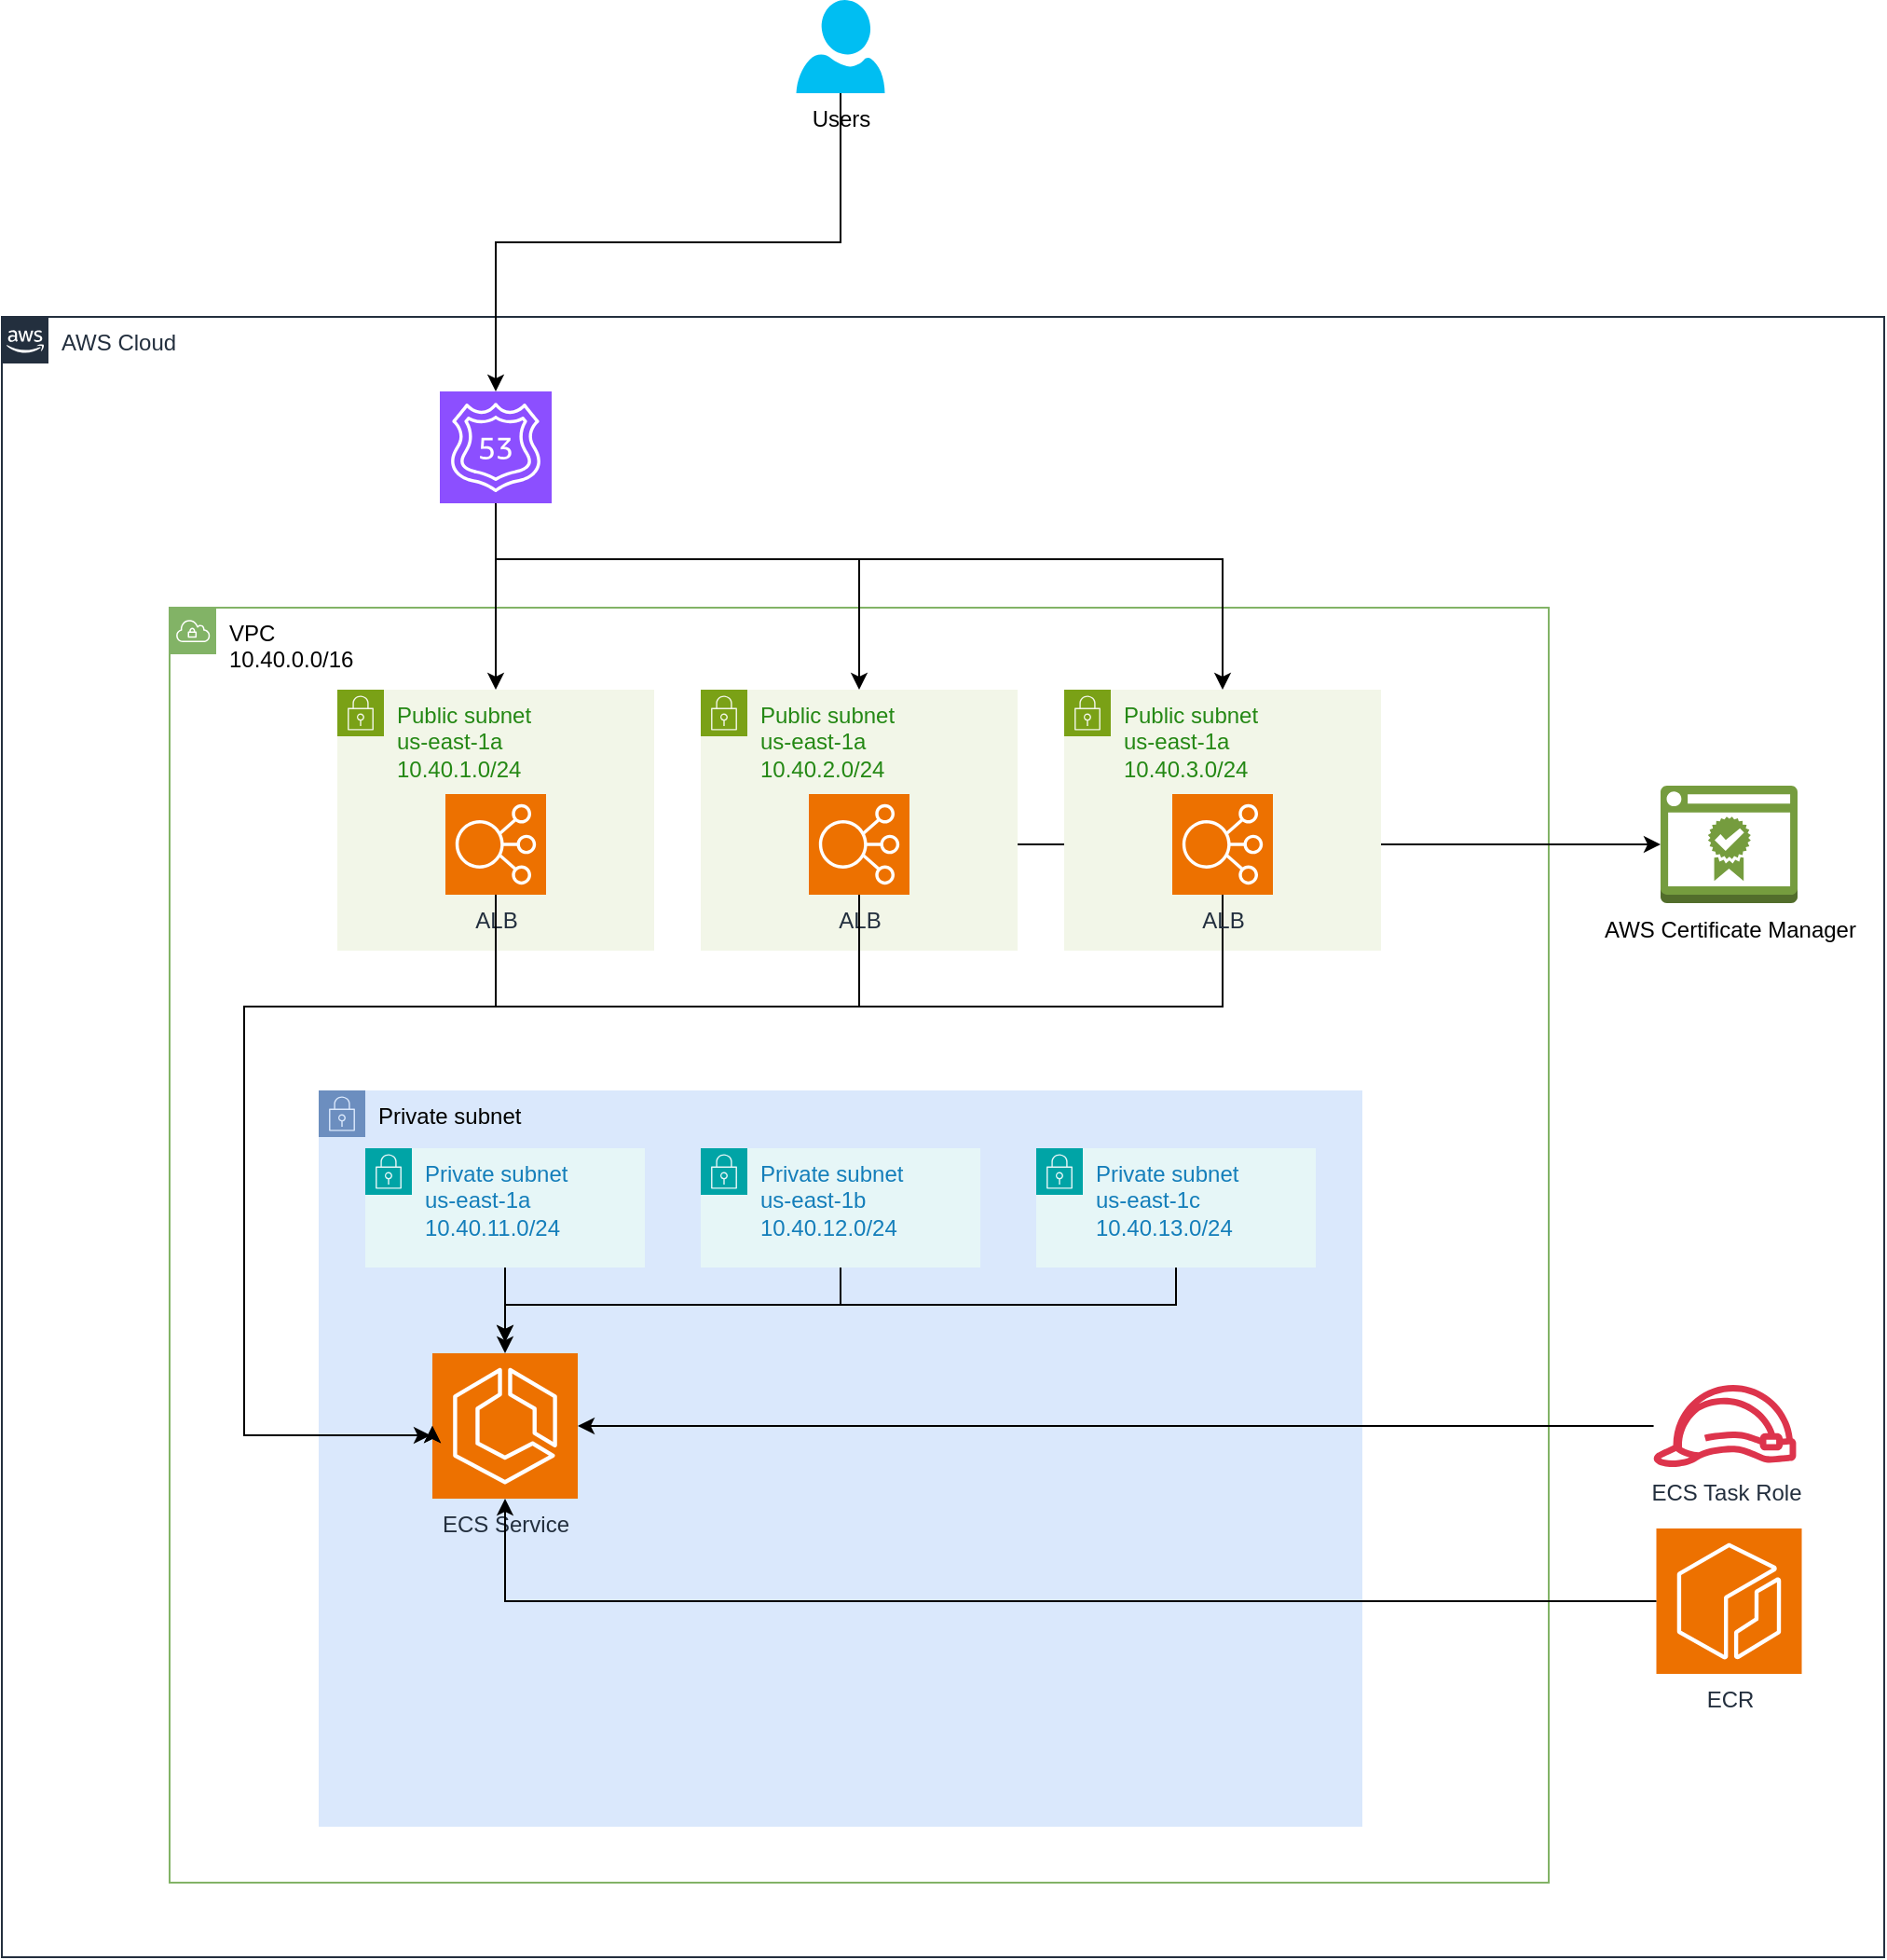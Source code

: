 <mxfile version="22.1.3" type="device">
  <diagram id="Ht1M8jgEwFfnCIfOTk4-" name="Page-1">
    <mxGraphModel dx="2476" dy="1535" grid="1" gridSize="10" guides="1" tooltips="1" connect="1" arrows="1" fold="1" page="1" pageScale="1" pageWidth="1169" pageHeight="827" math="0" shadow="0">
      <root>
        <mxCell id="0" />
        <mxCell id="1" parent="0" />
        <mxCell id="KcDJA7uxCQiKOzPVb4Je-4" value="VPC&lt;br&gt;10.40.0.0/16" style="sketch=0;outlineConnect=0;html=1;whiteSpace=wrap;fontSize=12;fontStyle=0;shape=mxgraph.aws4.group;grIcon=mxgraph.aws4.group_vpc;strokeColor=#82b366;fillColor=none;verticalAlign=top;align=left;spacingLeft=30;dashed=0;" vertex="1" parent="1">
          <mxGeometry x="70" y="166" width="740" height="684" as="geometry" />
        </mxCell>
        <mxCell id="KcDJA7uxCQiKOzPVb4Je-17" value="Private subnet" style="points=[[0,0],[0.25,0],[0.5,0],[0.75,0],[1,0],[1,0.25],[1,0.5],[1,0.75],[1,1],[0.75,1],[0.5,1],[0.25,1],[0,1],[0,0.75],[0,0.5],[0,0.25]];outlineConnect=0;html=1;whiteSpace=wrap;fontSize=12;fontStyle=0;container=1;pointerEvents=0;collapsible=0;recursiveResize=0;shape=mxgraph.aws4.group;grIcon=mxgraph.aws4.group_security_group;grStroke=0;strokeColor=#6c8ebf;fillColor=#dae8fc;verticalAlign=top;align=left;spacingLeft=30;dashed=0;" vertex="1" parent="1">
          <mxGeometry x="150" y="425" width="560" height="395" as="geometry" />
        </mxCell>
        <mxCell id="UEzPUAAOIrF-is8g5C7q-74" value="AWS Cloud" style="points=[[0,0],[0.25,0],[0.5,0],[0.75,0],[1,0],[1,0.25],[1,0.5],[1,0.75],[1,1],[0.75,1],[0.5,1],[0.25,1],[0,1],[0,0.75],[0,0.5],[0,0.25]];outlineConnect=0;gradientColor=none;html=1;whiteSpace=wrap;fontSize=12;fontStyle=0;shape=mxgraph.aws4.group;grIcon=mxgraph.aws4.group_aws_cloud_alt;strokeColor=#232F3E;fillColor=none;verticalAlign=top;align=left;spacingLeft=30;fontColor=#232F3E;dashed=0;labelBackgroundColor=#ffffff;container=0;pointerEvents=0;collapsible=0;recursiveResize=0;" parent="1" vertex="1">
          <mxGeometry x="-20" y="10" width="1010" height="880" as="geometry" />
        </mxCell>
        <mxCell id="KcDJA7uxCQiKOzPVb4Je-12" value="Users&lt;br&gt;" style="verticalLabelPosition=bottom;html=1;verticalAlign=top;align=center;strokeColor=none;fillColor=#00BEF2;shape=mxgraph.azure.user;" vertex="1" parent="1">
          <mxGeometry x="406.25" y="-160" width="47.5" height="50" as="geometry" />
        </mxCell>
        <mxCell id="KcDJA7uxCQiKOzPVb4Je-6" value="Public subnet&lt;br&gt;us-east-1a&lt;br&gt;10.40.1.0/24" style="points=[[0,0],[0.25,0],[0.5,0],[0.75,0],[1,0],[1,0.25],[1,0.5],[1,0.75],[1,1],[0.75,1],[0.5,1],[0.25,1],[0,1],[0,0.75],[0,0.5],[0,0.25]];outlineConnect=0;gradientColor=none;html=1;whiteSpace=wrap;fontSize=12;fontStyle=0;container=1;pointerEvents=0;collapsible=0;recursiveResize=0;shape=mxgraph.aws4.group;grIcon=mxgraph.aws4.group_security_group;grStroke=0;strokeColor=#7AA116;fillColor=#F2F6E8;verticalAlign=top;align=left;spacingLeft=30;fontColor=#248814;dashed=0;" vertex="1" parent="1">
          <mxGeometry x="160" y="210" width="170" height="140" as="geometry" />
        </mxCell>
        <mxCell id="KcDJA7uxCQiKOzPVb4Je-11" value="ALB" style="sketch=0;points=[[0,0,0],[0.25,0,0],[0.5,0,0],[0.75,0,0],[1,0,0],[0,1,0],[0.25,1,0],[0.5,1,0],[0.75,1,0],[1,1,0],[0,0.25,0],[0,0.5,0],[0,0.75,0],[1,0.25,0],[1,0.5,0],[1,0.75,0]];outlineConnect=0;fontColor=#232F3E;fillColor=#ED7100;strokeColor=#ffffff;dashed=0;verticalLabelPosition=bottom;verticalAlign=top;align=center;html=1;fontSize=12;fontStyle=0;aspect=fixed;shape=mxgraph.aws4.resourceIcon;resIcon=mxgraph.aws4.elastic_load_balancing;" vertex="1" parent="KcDJA7uxCQiKOzPVb4Je-6">
          <mxGeometry x="58" y="56" width="54" height="54" as="geometry" />
        </mxCell>
        <mxCell id="KcDJA7uxCQiKOzPVb4Je-7" value="Private subnet&lt;br&gt;us-east-1a&lt;br&gt;10.40.11.0/24&#x9;" style="points=[[0,0],[0.25,0],[0.5,0],[0.75,0],[1,0],[1,0.25],[1,0.5],[1,0.75],[1,1],[0.75,1],[0.5,1],[0.25,1],[0,1],[0,0.75],[0,0.5],[0,0.25]];outlineConnect=0;gradientColor=none;html=1;whiteSpace=wrap;fontSize=12;fontStyle=0;container=1;pointerEvents=0;collapsible=0;recursiveResize=0;shape=mxgraph.aws4.group;grIcon=mxgraph.aws4.group_security_group;grStroke=0;strokeColor=#00A4A6;fillColor=#E6F6F7;verticalAlign=top;align=left;spacingLeft=30;fontColor=#147EBA;dashed=0;" vertex="1" parent="1">
          <mxGeometry x="175" y="456" width="150" height="64" as="geometry" />
        </mxCell>
        <mxCell id="KcDJA7uxCQiKOzPVb4Je-28" style="edgeStyle=orthogonalEdgeStyle;rounded=0;orthogonalLoop=1;jettySize=auto;html=1;" edge="1" parent="1" source="KcDJA7uxCQiKOzPVb4Je-8">
          <mxGeometry relative="1" as="geometry">
            <mxPoint x="250" y="560" as="targetPoint" />
            <Array as="points">
              <mxPoint x="430" y="540" />
              <mxPoint x="250" y="540" />
            </Array>
          </mxGeometry>
        </mxCell>
        <mxCell id="KcDJA7uxCQiKOzPVb4Je-8" value="Private subnet&lt;br&gt;us-east-1b&lt;br&gt;10.40.12.0/24" style="points=[[0,0],[0.25,0],[0.5,0],[0.75,0],[1,0],[1,0.25],[1,0.5],[1,0.75],[1,1],[0.75,1],[0.5,1],[0.25,1],[0,1],[0,0.75],[0,0.5],[0,0.25]];outlineConnect=0;gradientColor=none;html=1;whiteSpace=wrap;fontSize=12;fontStyle=0;container=1;pointerEvents=0;collapsible=0;recursiveResize=0;shape=mxgraph.aws4.group;grIcon=mxgraph.aws4.group_security_group;grStroke=0;strokeColor=#00A4A6;fillColor=#E6F6F7;verticalAlign=top;align=left;spacingLeft=30;fontColor=#147EBA;dashed=0;" vertex="1" parent="1">
          <mxGeometry x="355" y="456" width="150" height="64" as="geometry" />
        </mxCell>
        <mxCell id="KcDJA7uxCQiKOzPVb4Je-29" style="edgeStyle=orthogonalEdgeStyle;rounded=0;orthogonalLoop=1;jettySize=auto;html=1;" edge="1" parent="1" source="KcDJA7uxCQiKOzPVb4Je-10">
          <mxGeometry relative="1" as="geometry">
            <mxPoint x="250" y="560" as="targetPoint" />
            <Array as="points">
              <mxPoint x="610" y="540" />
              <mxPoint x="250" y="540" />
            </Array>
          </mxGeometry>
        </mxCell>
        <mxCell id="KcDJA7uxCQiKOzPVb4Je-10" value="Private subnet&lt;br&gt;us-east-1c&lt;br&gt;10.40.13.0/24" style="points=[[0,0],[0.25,0],[0.5,0],[0.75,0],[1,0],[1,0.25],[1,0.5],[1,0.75],[1,1],[0.75,1],[0.5,1],[0.25,1],[0,1],[0,0.75],[0,0.5],[0,0.25]];outlineConnect=0;gradientColor=none;html=1;whiteSpace=wrap;fontSize=12;fontStyle=0;container=1;pointerEvents=0;collapsible=0;recursiveResize=0;shape=mxgraph.aws4.group;grIcon=mxgraph.aws4.group_security_group;grStroke=0;strokeColor=#00A4A6;fillColor=#E6F6F7;verticalAlign=top;align=left;spacingLeft=30;fontColor=#147EBA;dashed=0;" vertex="1" parent="1">
          <mxGeometry x="535" y="456" width="150" height="64" as="geometry" />
        </mxCell>
        <mxCell id="KcDJA7uxCQiKOzPVb4Je-16" style="edgeStyle=orthogonalEdgeStyle;rounded=0;orthogonalLoop=1;jettySize=auto;html=1;entryX=0.5;entryY=0;entryDx=0;entryDy=0;" edge="1" parent="1" source="KcDJA7uxCQiKOzPVb4Je-14" target="KcDJA7uxCQiKOzPVb4Je-6">
          <mxGeometry relative="1" as="geometry" />
        </mxCell>
        <mxCell id="KcDJA7uxCQiKOzPVb4Je-36" style="edgeStyle=orthogonalEdgeStyle;rounded=0;orthogonalLoop=1;jettySize=auto;html=1;" edge="1" parent="1" source="KcDJA7uxCQiKOzPVb4Je-14" target="KcDJA7uxCQiKOzPVb4Je-30">
          <mxGeometry relative="1" as="geometry">
            <Array as="points">
              <mxPoint x="245" y="140" />
              <mxPoint x="440" y="140" />
            </Array>
          </mxGeometry>
        </mxCell>
        <mxCell id="KcDJA7uxCQiKOzPVb4Je-37" style="edgeStyle=orthogonalEdgeStyle;rounded=0;orthogonalLoop=1;jettySize=auto;html=1;" edge="1" parent="1" source="KcDJA7uxCQiKOzPVb4Je-14" target="KcDJA7uxCQiKOzPVb4Je-34">
          <mxGeometry relative="1" as="geometry">
            <Array as="points">
              <mxPoint x="245" y="140" />
              <mxPoint x="635" y="140" />
            </Array>
          </mxGeometry>
        </mxCell>
        <mxCell id="KcDJA7uxCQiKOzPVb4Je-14" value="" style="sketch=0;points=[[0,0,0],[0.25,0,0],[0.5,0,0],[0.75,0,0],[1,0,0],[0,1,0],[0.25,1,0],[0.5,1,0],[0.75,1,0],[1,1,0],[0,0.25,0],[0,0.5,0],[0,0.75,0],[1,0.25,0],[1,0.5,0],[1,0.75,0]];outlineConnect=0;fontColor=#232F3E;fillColor=#8C4FFF;strokeColor=#ffffff;dashed=0;verticalLabelPosition=bottom;verticalAlign=top;align=center;html=1;fontSize=12;fontStyle=0;aspect=fixed;shape=mxgraph.aws4.resourceIcon;resIcon=mxgraph.aws4.route_53;" vertex="1" parent="1">
          <mxGeometry x="215" y="50" width="60" height="60" as="geometry" />
        </mxCell>
        <mxCell id="KcDJA7uxCQiKOzPVb4Je-15" style="edgeStyle=orthogonalEdgeStyle;rounded=0;orthogonalLoop=1;jettySize=auto;html=1;entryX=0.5;entryY=0;entryDx=0;entryDy=0;entryPerimeter=0;exitX=0.5;exitY=1;exitDx=0;exitDy=0;exitPerimeter=0;" edge="1" parent="1" source="KcDJA7uxCQiKOzPVb4Je-12" target="KcDJA7uxCQiKOzPVb4Je-14">
          <mxGeometry relative="1" as="geometry" />
        </mxCell>
        <mxCell id="KcDJA7uxCQiKOzPVb4Je-18" value="ECS Service" style="sketch=0;points=[[0,0,0],[0.25,0,0],[0.5,0,0],[0.75,0,0],[1,0,0],[0,1,0],[0.25,1,0],[0.5,1,0],[0.75,1,0],[1,1,0],[0,0.25,0],[0,0.5,0],[0,0.75,0],[1,0.25,0],[1,0.5,0],[1,0.75,0]];outlineConnect=0;fontColor=#232F3E;fillColor=#ED7100;strokeColor=#ffffff;dashed=0;verticalLabelPosition=bottom;verticalAlign=top;align=center;html=1;fontSize=12;fontStyle=0;aspect=fixed;shape=mxgraph.aws4.resourceIcon;resIcon=mxgraph.aws4.ecs;" vertex="1" parent="1">
          <mxGeometry x="211" y="566" width="78" height="78" as="geometry" />
        </mxCell>
        <mxCell id="KcDJA7uxCQiKOzPVb4Je-19" value="ECR" style="sketch=0;points=[[0,0,0],[0.25,0,0],[0.5,0,0],[0.75,0,0],[1,0,0],[0,1,0],[0.25,1,0],[0.5,1,0],[0.75,1,0],[1,1,0],[0,0.25,0],[0,0.5,0],[0,0.75,0],[1,0.25,0],[1,0.5,0],[1,0.75,0]];outlineConnect=0;fontColor=#232F3E;fillColor=#ED7100;strokeColor=#ffffff;dashed=0;verticalLabelPosition=bottom;verticalAlign=top;align=center;html=1;fontSize=12;fontStyle=0;aspect=fixed;shape=mxgraph.aws4.resourceIcon;resIcon=mxgraph.aws4.ecr;" vertex="1" parent="1">
          <mxGeometry x="867.75" y="660" width="78" height="78" as="geometry" />
        </mxCell>
        <mxCell id="KcDJA7uxCQiKOzPVb4Je-21" style="edgeStyle=orthogonalEdgeStyle;rounded=0;orthogonalLoop=1;jettySize=auto;html=1;" edge="1" parent="1" source="KcDJA7uxCQiKOzPVb4Je-20" target="KcDJA7uxCQiKOzPVb4Je-18">
          <mxGeometry relative="1" as="geometry" />
        </mxCell>
        <mxCell id="KcDJA7uxCQiKOzPVb4Je-20" value="ECS Task Role" style="sketch=0;outlineConnect=0;fontColor=#232F3E;gradientColor=none;fillColor=#DD344C;strokeColor=none;dashed=0;verticalLabelPosition=bottom;verticalAlign=top;align=center;html=1;fontSize=12;fontStyle=0;aspect=fixed;pointerEvents=1;shape=mxgraph.aws4.role;" vertex="1" parent="1">
          <mxGeometry x="865.5" y="583" width="78" height="44" as="geometry" />
        </mxCell>
        <mxCell id="KcDJA7uxCQiKOzPVb4Je-22" style="edgeStyle=orthogonalEdgeStyle;rounded=0;orthogonalLoop=1;jettySize=auto;html=1;entryX=0;entryY=0.5;entryDx=0;entryDy=0;entryPerimeter=0;exitX=0.5;exitY=1;exitDx=0;exitDy=0;exitPerimeter=0;" edge="1" parent="1" source="KcDJA7uxCQiKOzPVb4Je-11" target="KcDJA7uxCQiKOzPVb4Je-18">
          <mxGeometry relative="1" as="geometry">
            <Array as="points">
              <mxPoint x="245" y="380" />
              <mxPoint x="110" y="380" />
              <mxPoint x="110" y="610" />
              <mxPoint x="211" y="610" />
            </Array>
          </mxGeometry>
        </mxCell>
        <mxCell id="KcDJA7uxCQiKOzPVb4Je-24" style="edgeStyle=orthogonalEdgeStyle;rounded=0;orthogonalLoop=1;jettySize=auto;html=1;entryX=0.5;entryY=1;entryDx=0;entryDy=0;entryPerimeter=0;" edge="1" parent="1" source="KcDJA7uxCQiKOzPVb4Je-19" target="KcDJA7uxCQiKOzPVb4Je-18">
          <mxGeometry relative="1" as="geometry" />
        </mxCell>
        <mxCell id="KcDJA7uxCQiKOzPVb4Je-25" value="AWS Certificate Manager" style="outlineConnect=0;dashed=0;verticalLabelPosition=bottom;verticalAlign=top;align=center;html=1;shape=mxgraph.aws3.certificate_manager_2;fillColor=#759C3E;gradientColor=none;" vertex="1" parent="1">
          <mxGeometry x="870" y="261.5" width="73.5" height="63" as="geometry" />
        </mxCell>
        <mxCell id="KcDJA7uxCQiKOzPVb4Je-26" style="edgeStyle=orthogonalEdgeStyle;rounded=0;orthogonalLoop=1;jettySize=auto;html=1;entryX=0;entryY=0.5;entryDx=0;entryDy=0;entryPerimeter=0;" edge="1" parent="1" source="KcDJA7uxCQiKOzPVb4Je-31" target="KcDJA7uxCQiKOzPVb4Je-25">
          <mxGeometry relative="1" as="geometry" />
        </mxCell>
        <mxCell id="KcDJA7uxCQiKOzPVb4Je-27" style="edgeStyle=orthogonalEdgeStyle;rounded=0;orthogonalLoop=1;jettySize=auto;html=1;entryX=0.5;entryY=0;entryDx=0;entryDy=0;entryPerimeter=0;" edge="1" parent="1" source="KcDJA7uxCQiKOzPVb4Je-7" target="KcDJA7uxCQiKOzPVb4Je-18">
          <mxGeometry relative="1" as="geometry" />
        </mxCell>
        <mxCell id="KcDJA7uxCQiKOzPVb4Je-30" value="Public subnet&lt;br&gt;us-east-1a&lt;br&gt;10.40.2.0/24" style="points=[[0,0],[0.25,0],[0.5,0],[0.75,0],[1,0],[1,0.25],[1,0.5],[1,0.75],[1,1],[0.75,1],[0.5,1],[0.25,1],[0,1],[0,0.75],[0,0.5],[0,0.25]];outlineConnect=0;gradientColor=none;html=1;whiteSpace=wrap;fontSize=12;fontStyle=0;container=1;pointerEvents=0;collapsible=0;recursiveResize=0;shape=mxgraph.aws4.group;grIcon=mxgraph.aws4.group_security_group;grStroke=0;strokeColor=#7AA116;fillColor=#F2F6E8;verticalAlign=top;align=left;spacingLeft=30;fontColor=#248814;dashed=0;" vertex="1" parent="1">
          <mxGeometry x="355" y="210" width="170" height="140" as="geometry" />
        </mxCell>
        <mxCell id="KcDJA7uxCQiKOzPVb4Je-31" value="ALB" style="sketch=0;points=[[0,0,0],[0.25,0,0],[0.5,0,0],[0.75,0,0],[1,0,0],[0,1,0],[0.25,1,0],[0.5,1,0],[0.75,1,0],[1,1,0],[0,0.25,0],[0,0.5,0],[0,0.75,0],[1,0.25,0],[1,0.5,0],[1,0.75,0]];outlineConnect=0;fontColor=#232F3E;fillColor=#ED7100;strokeColor=#ffffff;dashed=0;verticalLabelPosition=bottom;verticalAlign=top;align=center;html=1;fontSize=12;fontStyle=0;aspect=fixed;shape=mxgraph.aws4.resourceIcon;resIcon=mxgraph.aws4.elastic_load_balancing;" vertex="1" parent="1">
          <mxGeometry x="413" y="266" width="54" height="54" as="geometry" />
        </mxCell>
        <mxCell id="KcDJA7uxCQiKOzPVb4Je-34" value="Public subnet&lt;br&gt;us-east-1a&lt;br&gt;10.40.3.0/24" style="points=[[0,0],[0.25,0],[0.5,0],[0.75,0],[1,0],[1,0.25],[1,0.5],[1,0.75],[1,1],[0.75,1],[0.5,1],[0.25,1],[0,1],[0,0.75],[0,0.5],[0,0.25]];outlineConnect=0;gradientColor=none;html=1;whiteSpace=wrap;fontSize=12;fontStyle=0;container=1;pointerEvents=0;collapsible=0;recursiveResize=0;shape=mxgraph.aws4.group;grIcon=mxgraph.aws4.group_security_group;grStroke=0;strokeColor=#7AA116;fillColor=#F2F6E8;verticalAlign=top;align=left;spacingLeft=30;fontColor=#248814;dashed=0;" vertex="1" parent="1">
          <mxGeometry x="550" y="210" width="170" height="140" as="geometry" />
        </mxCell>
        <mxCell id="KcDJA7uxCQiKOzPVb4Je-39" style="edgeStyle=orthogonalEdgeStyle;rounded=0;orthogonalLoop=1;jettySize=auto;html=1;" edge="1" parent="1" source="KcDJA7uxCQiKOzPVb4Je-35">
          <mxGeometry relative="1" as="geometry">
            <mxPoint x="210" y="610" as="targetPoint" />
            <Array as="points">
              <mxPoint x="635" y="380" />
              <mxPoint x="110" y="380" />
              <mxPoint x="110" y="610" />
            </Array>
          </mxGeometry>
        </mxCell>
        <mxCell id="KcDJA7uxCQiKOzPVb4Je-35" value="ALB" style="sketch=0;points=[[0,0,0],[0.25,0,0],[0.5,0,0],[0.75,0,0],[1,0,0],[0,1,0],[0.25,1,0],[0.5,1,0],[0.75,1,0],[1,1,0],[0,0.25,0],[0,0.5,0],[0,0.75,0],[1,0.25,0],[1,0.5,0],[1,0.75,0]];outlineConnect=0;fontColor=#232F3E;fillColor=#ED7100;strokeColor=#ffffff;dashed=0;verticalLabelPosition=bottom;verticalAlign=top;align=center;html=1;fontSize=12;fontStyle=0;aspect=fixed;shape=mxgraph.aws4.resourceIcon;resIcon=mxgraph.aws4.elastic_load_balancing;" vertex="1" parent="1">
          <mxGeometry x="608" y="266" width="54" height="54" as="geometry" />
        </mxCell>
        <mxCell id="KcDJA7uxCQiKOzPVb4Je-38" style="edgeStyle=orthogonalEdgeStyle;rounded=0;orthogonalLoop=1;jettySize=auto;html=1;entryX=0;entryY=0.5;entryDx=0;entryDy=0;entryPerimeter=0;" edge="1" parent="1" source="KcDJA7uxCQiKOzPVb4Je-31" target="KcDJA7uxCQiKOzPVb4Je-18">
          <mxGeometry relative="1" as="geometry">
            <Array as="points">
              <mxPoint x="440" y="380" />
              <mxPoint x="110" y="380" />
              <mxPoint x="110" y="610" />
              <mxPoint x="211" y="610" />
            </Array>
          </mxGeometry>
        </mxCell>
      </root>
    </mxGraphModel>
  </diagram>
</mxfile>
